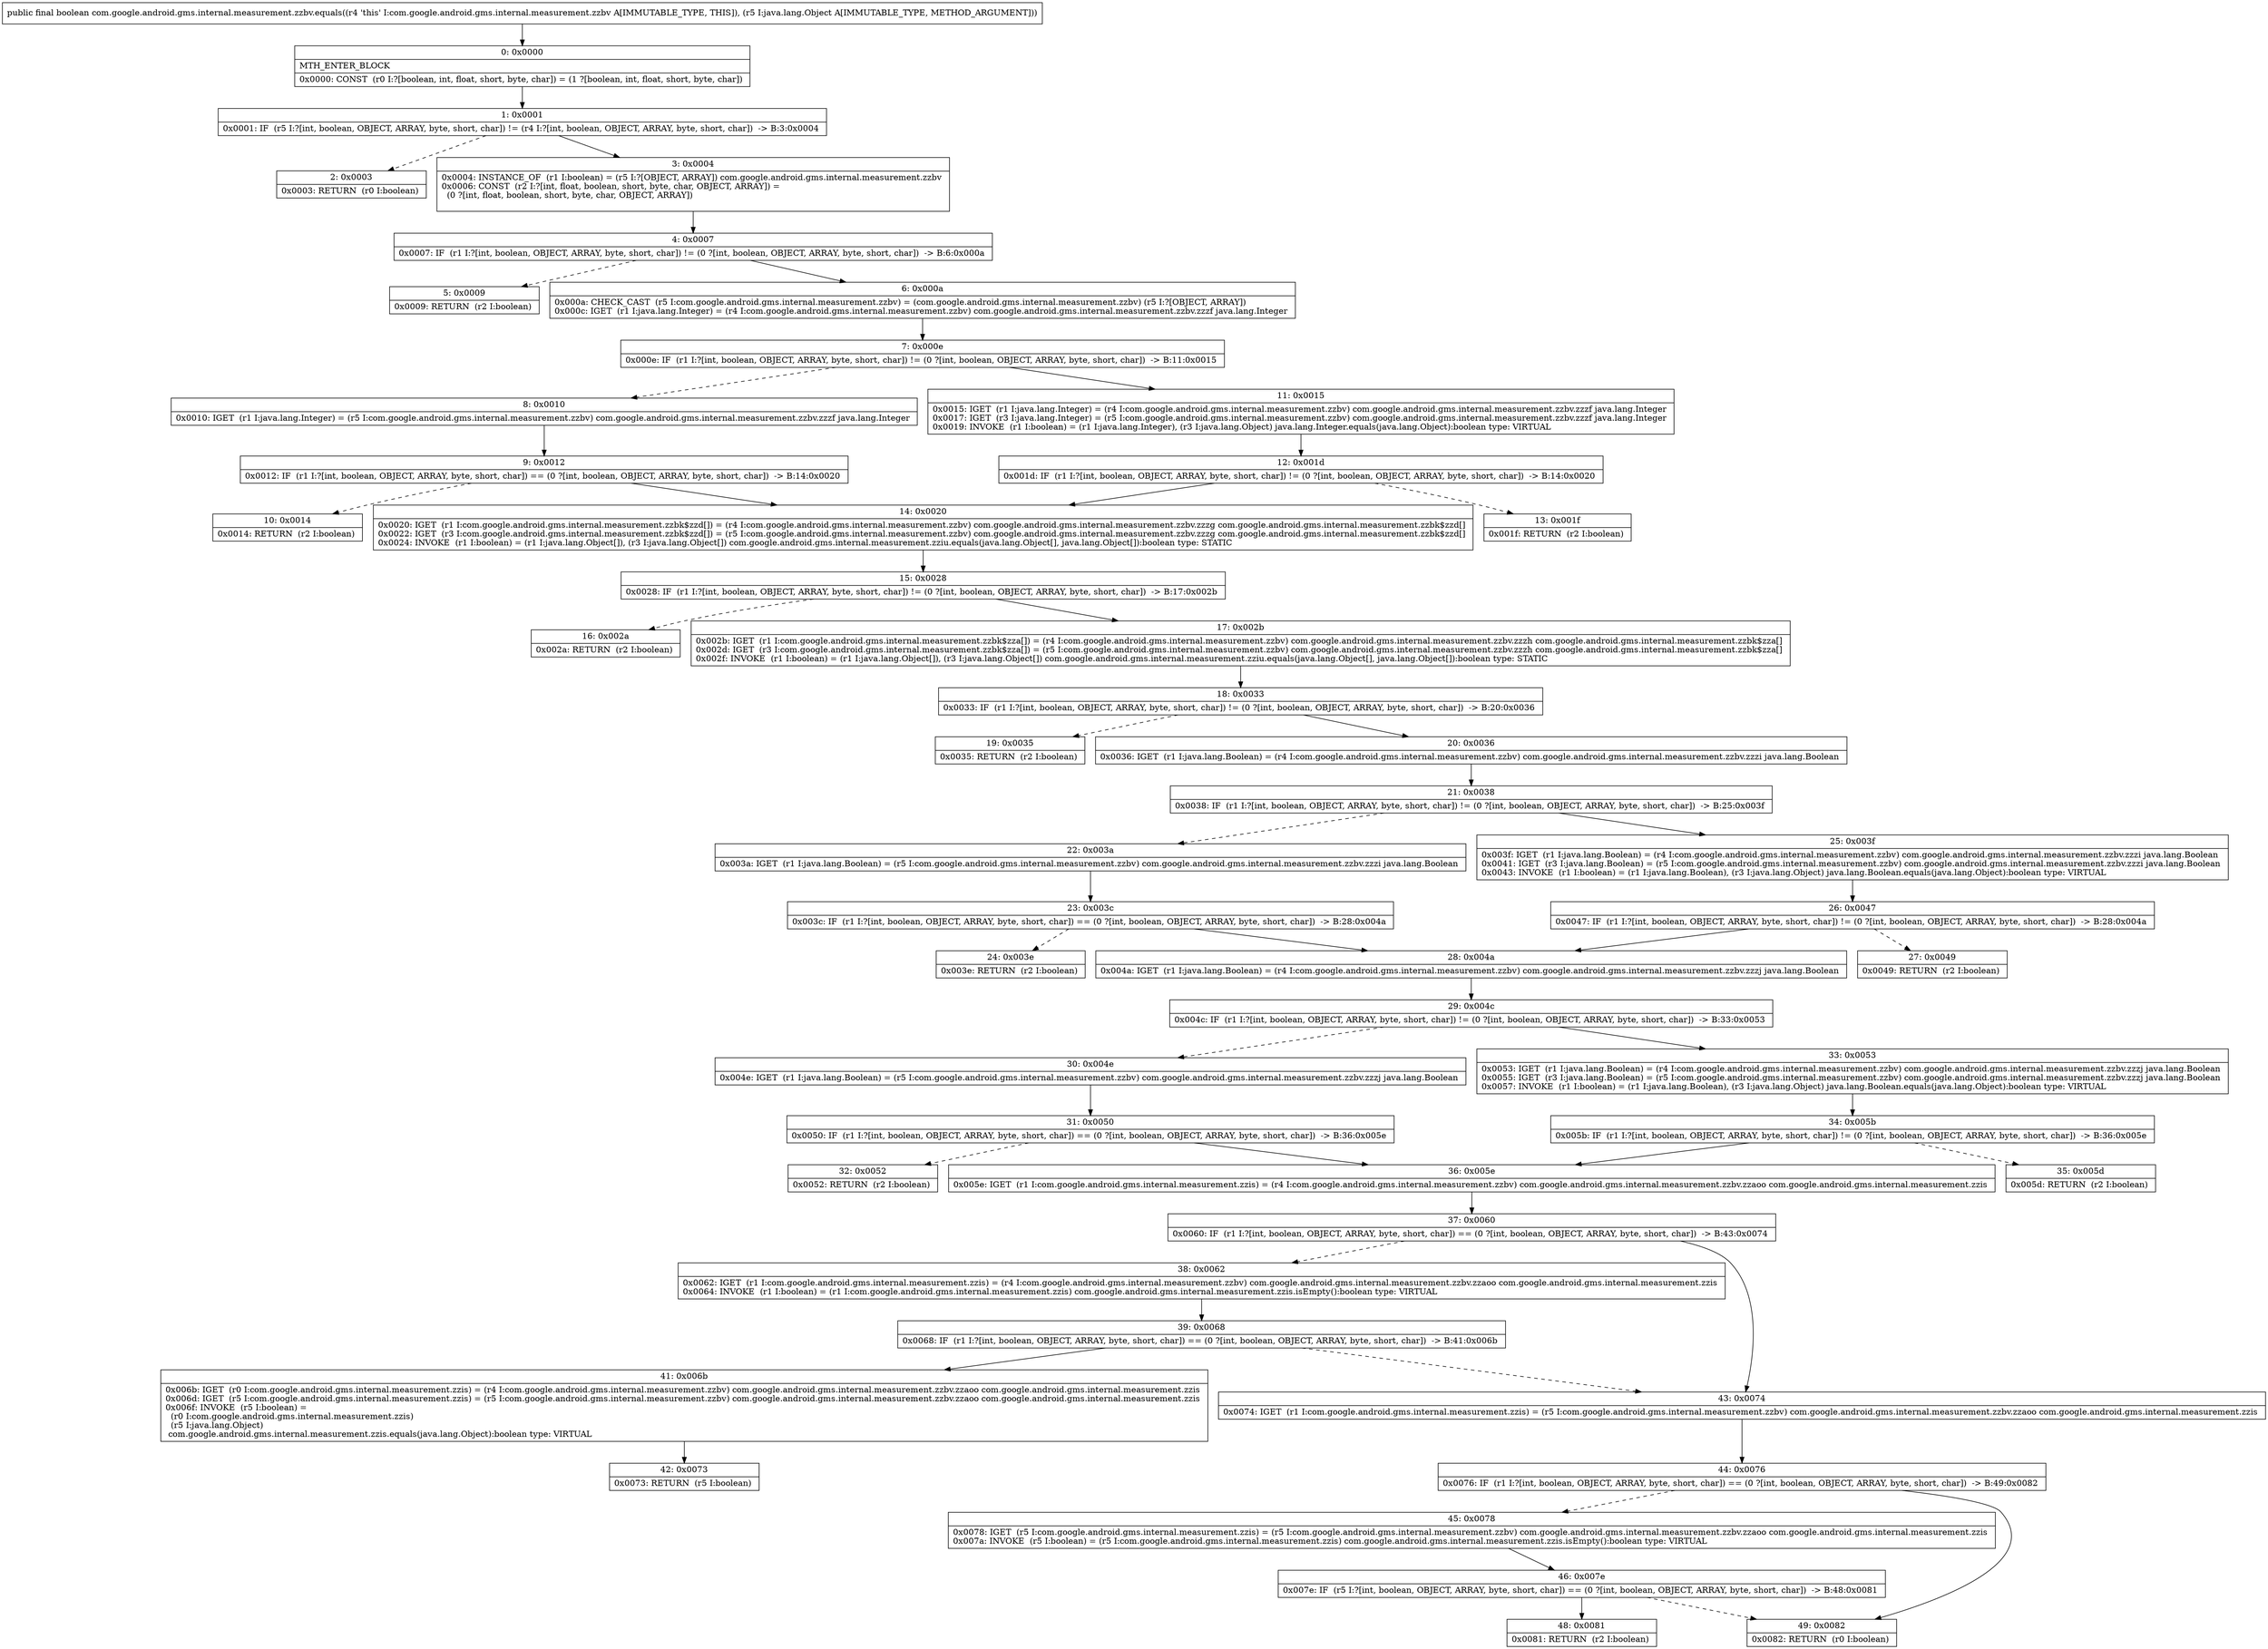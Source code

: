 digraph "CFG forcom.google.android.gms.internal.measurement.zzbv.equals(Ljava\/lang\/Object;)Z" {
Node_0 [shape=record,label="{0\:\ 0x0000|MTH_ENTER_BLOCK\l|0x0000: CONST  (r0 I:?[boolean, int, float, short, byte, char]) = (1 ?[boolean, int, float, short, byte, char]) \l}"];
Node_1 [shape=record,label="{1\:\ 0x0001|0x0001: IF  (r5 I:?[int, boolean, OBJECT, ARRAY, byte, short, char]) != (r4 I:?[int, boolean, OBJECT, ARRAY, byte, short, char])  \-\> B:3:0x0004 \l}"];
Node_2 [shape=record,label="{2\:\ 0x0003|0x0003: RETURN  (r0 I:boolean) \l}"];
Node_3 [shape=record,label="{3\:\ 0x0004|0x0004: INSTANCE_OF  (r1 I:boolean) = (r5 I:?[OBJECT, ARRAY]) com.google.android.gms.internal.measurement.zzbv \l0x0006: CONST  (r2 I:?[int, float, boolean, short, byte, char, OBJECT, ARRAY]) = \l  (0 ?[int, float, boolean, short, byte, char, OBJECT, ARRAY])\l \l}"];
Node_4 [shape=record,label="{4\:\ 0x0007|0x0007: IF  (r1 I:?[int, boolean, OBJECT, ARRAY, byte, short, char]) != (0 ?[int, boolean, OBJECT, ARRAY, byte, short, char])  \-\> B:6:0x000a \l}"];
Node_5 [shape=record,label="{5\:\ 0x0009|0x0009: RETURN  (r2 I:boolean) \l}"];
Node_6 [shape=record,label="{6\:\ 0x000a|0x000a: CHECK_CAST  (r5 I:com.google.android.gms.internal.measurement.zzbv) = (com.google.android.gms.internal.measurement.zzbv) (r5 I:?[OBJECT, ARRAY]) \l0x000c: IGET  (r1 I:java.lang.Integer) = (r4 I:com.google.android.gms.internal.measurement.zzbv) com.google.android.gms.internal.measurement.zzbv.zzzf java.lang.Integer \l}"];
Node_7 [shape=record,label="{7\:\ 0x000e|0x000e: IF  (r1 I:?[int, boolean, OBJECT, ARRAY, byte, short, char]) != (0 ?[int, boolean, OBJECT, ARRAY, byte, short, char])  \-\> B:11:0x0015 \l}"];
Node_8 [shape=record,label="{8\:\ 0x0010|0x0010: IGET  (r1 I:java.lang.Integer) = (r5 I:com.google.android.gms.internal.measurement.zzbv) com.google.android.gms.internal.measurement.zzbv.zzzf java.lang.Integer \l}"];
Node_9 [shape=record,label="{9\:\ 0x0012|0x0012: IF  (r1 I:?[int, boolean, OBJECT, ARRAY, byte, short, char]) == (0 ?[int, boolean, OBJECT, ARRAY, byte, short, char])  \-\> B:14:0x0020 \l}"];
Node_10 [shape=record,label="{10\:\ 0x0014|0x0014: RETURN  (r2 I:boolean) \l}"];
Node_11 [shape=record,label="{11\:\ 0x0015|0x0015: IGET  (r1 I:java.lang.Integer) = (r4 I:com.google.android.gms.internal.measurement.zzbv) com.google.android.gms.internal.measurement.zzbv.zzzf java.lang.Integer \l0x0017: IGET  (r3 I:java.lang.Integer) = (r5 I:com.google.android.gms.internal.measurement.zzbv) com.google.android.gms.internal.measurement.zzbv.zzzf java.lang.Integer \l0x0019: INVOKE  (r1 I:boolean) = (r1 I:java.lang.Integer), (r3 I:java.lang.Object) java.lang.Integer.equals(java.lang.Object):boolean type: VIRTUAL \l}"];
Node_12 [shape=record,label="{12\:\ 0x001d|0x001d: IF  (r1 I:?[int, boolean, OBJECT, ARRAY, byte, short, char]) != (0 ?[int, boolean, OBJECT, ARRAY, byte, short, char])  \-\> B:14:0x0020 \l}"];
Node_13 [shape=record,label="{13\:\ 0x001f|0x001f: RETURN  (r2 I:boolean) \l}"];
Node_14 [shape=record,label="{14\:\ 0x0020|0x0020: IGET  (r1 I:com.google.android.gms.internal.measurement.zzbk$zzd[]) = (r4 I:com.google.android.gms.internal.measurement.zzbv) com.google.android.gms.internal.measurement.zzbv.zzzg com.google.android.gms.internal.measurement.zzbk$zzd[] \l0x0022: IGET  (r3 I:com.google.android.gms.internal.measurement.zzbk$zzd[]) = (r5 I:com.google.android.gms.internal.measurement.zzbv) com.google.android.gms.internal.measurement.zzbv.zzzg com.google.android.gms.internal.measurement.zzbk$zzd[] \l0x0024: INVOKE  (r1 I:boolean) = (r1 I:java.lang.Object[]), (r3 I:java.lang.Object[]) com.google.android.gms.internal.measurement.zziu.equals(java.lang.Object[], java.lang.Object[]):boolean type: STATIC \l}"];
Node_15 [shape=record,label="{15\:\ 0x0028|0x0028: IF  (r1 I:?[int, boolean, OBJECT, ARRAY, byte, short, char]) != (0 ?[int, boolean, OBJECT, ARRAY, byte, short, char])  \-\> B:17:0x002b \l}"];
Node_16 [shape=record,label="{16\:\ 0x002a|0x002a: RETURN  (r2 I:boolean) \l}"];
Node_17 [shape=record,label="{17\:\ 0x002b|0x002b: IGET  (r1 I:com.google.android.gms.internal.measurement.zzbk$zza[]) = (r4 I:com.google.android.gms.internal.measurement.zzbv) com.google.android.gms.internal.measurement.zzbv.zzzh com.google.android.gms.internal.measurement.zzbk$zza[] \l0x002d: IGET  (r3 I:com.google.android.gms.internal.measurement.zzbk$zza[]) = (r5 I:com.google.android.gms.internal.measurement.zzbv) com.google.android.gms.internal.measurement.zzbv.zzzh com.google.android.gms.internal.measurement.zzbk$zza[] \l0x002f: INVOKE  (r1 I:boolean) = (r1 I:java.lang.Object[]), (r3 I:java.lang.Object[]) com.google.android.gms.internal.measurement.zziu.equals(java.lang.Object[], java.lang.Object[]):boolean type: STATIC \l}"];
Node_18 [shape=record,label="{18\:\ 0x0033|0x0033: IF  (r1 I:?[int, boolean, OBJECT, ARRAY, byte, short, char]) != (0 ?[int, boolean, OBJECT, ARRAY, byte, short, char])  \-\> B:20:0x0036 \l}"];
Node_19 [shape=record,label="{19\:\ 0x0035|0x0035: RETURN  (r2 I:boolean) \l}"];
Node_20 [shape=record,label="{20\:\ 0x0036|0x0036: IGET  (r1 I:java.lang.Boolean) = (r4 I:com.google.android.gms.internal.measurement.zzbv) com.google.android.gms.internal.measurement.zzbv.zzzi java.lang.Boolean \l}"];
Node_21 [shape=record,label="{21\:\ 0x0038|0x0038: IF  (r1 I:?[int, boolean, OBJECT, ARRAY, byte, short, char]) != (0 ?[int, boolean, OBJECT, ARRAY, byte, short, char])  \-\> B:25:0x003f \l}"];
Node_22 [shape=record,label="{22\:\ 0x003a|0x003a: IGET  (r1 I:java.lang.Boolean) = (r5 I:com.google.android.gms.internal.measurement.zzbv) com.google.android.gms.internal.measurement.zzbv.zzzi java.lang.Boolean \l}"];
Node_23 [shape=record,label="{23\:\ 0x003c|0x003c: IF  (r1 I:?[int, boolean, OBJECT, ARRAY, byte, short, char]) == (0 ?[int, boolean, OBJECT, ARRAY, byte, short, char])  \-\> B:28:0x004a \l}"];
Node_24 [shape=record,label="{24\:\ 0x003e|0x003e: RETURN  (r2 I:boolean) \l}"];
Node_25 [shape=record,label="{25\:\ 0x003f|0x003f: IGET  (r1 I:java.lang.Boolean) = (r4 I:com.google.android.gms.internal.measurement.zzbv) com.google.android.gms.internal.measurement.zzbv.zzzi java.lang.Boolean \l0x0041: IGET  (r3 I:java.lang.Boolean) = (r5 I:com.google.android.gms.internal.measurement.zzbv) com.google.android.gms.internal.measurement.zzbv.zzzi java.lang.Boolean \l0x0043: INVOKE  (r1 I:boolean) = (r1 I:java.lang.Boolean), (r3 I:java.lang.Object) java.lang.Boolean.equals(java.lang.Object):boolean type: VIRTUAL \l}"];
Node_26 [shape=record,label="{26\:\ 0x0047|0x0047: IF  (r1 I:?[int, boolean, OBJECT, ARRAY, byte, short, char]) != (0 ?[int, boolean, OBJECT, ARRAY, byte, short, char])  \-\> B:28:0x004a \l}"];
Node_27 [shape=record,label="{27\:\ 0x0049|0x0049: RETURN  (r2 I:boolean) \l}"];
Node_28 [shape=record,label="{28\:\ 0x004a|0x004a: IGET  (r1 I:java.lang.Boolean) = (r4 I:com.google.android.gms.internal.measurement.zzbv) com.google.android.gms.internal.measurement.zzbv.zzzj java.lang.Boolean \l}"];
Node_29 [shape=record,label="{29\:\ 0x004c|0x004c: IF  (r1 I:?[int, boolean, OBJECT, ARRAY, byte, short, char]) != (0 ?[int, boolean, OBJECT, ARRAY, byte, short, char])  \-\> B:33:0x0053 \l}"];
Node_30 [shape=record,label="{30\:\ 0x004e|0x004e: IGET  (r1 I:java.lang.Boolean) = (r5 I:com.google.android.gms.internal.measurement.zzbv) com.google.android.gms.internal.measurement.zzbv.zzzj java.lang.Boolean \l}"];
Node_31 [shape=record,label="{31\:\ 0x0050|0x0050: IF  (r1 I:?[int, boolean, OBJECT, ARRAY, byte, short, char]) == (0 ?[int, boolean, OBJECT, ARRAY, byte, short, char])  \-\> B:36:0x005e \l}"];
Node_32 [shape=record,label="{32\:\ 0x0052|0x0052: RETURN  (r2 I:boolean) \l}"];
Node_33 [shape=record,label="{33\:\ 0x0053|0x0053: IGET  (r1 I:java.lang.Boolean) = (r4 I:com.google.android.gms.internal.measurement.zzbv) com.google.android.gms.internal.measurement.zzbv.zzzj java.lang.Boolean \l0x0055: IGET  (r3 I:java.lang.Boolean) = (r5 I:com.google.android.gms.internal.measurement.zzbv) com.google.android.gms.internal.measurement.zzbv.zzzj java.lang.Boolean \l0x0057: INVOKE  (r1 I:boolean) = (r1 I:java.lang.Boolean), (r3 I:java.lang.Object) java.lang.Boolean.equals(java.lang.Object):boolean type: VIRTUAL \l}"];
Node_34 [shape=record,label="{34\:\ 0x005b|0x005b: IF  (r1 I:?[int, boolean, OBJECT, ARRAY, byte, short, char]) != (0 ?[int, boolean, OBJECT, ARRAY, byte, short, char])  \-\> B:36:0x005e \l}"];
Node_35 [shape=record,label="{35\:\ 0x005d|0x005d: RETURN  (r2 I:boolean) \l}"];
Node_36 [shape=record,label="{36\:\ 0x005e|0x005e: IGET  (r1 I:com.google.android.gms.internal.measurement.zzis) = (r4 I:com.google.android.gms.internal.measurement.zzbv) com.google.android.gms.internal.measurement.zzbv.zzaoo com.google.android.gms.internal.measurement.zzis \l}"];
Node_37 [shape=record,label="{37\:\ 0x0060|0x0060: IF  (r1 I:?[int, boolean, OBJECT, ARRAY, byte, short, char]) == (0 ?[int, boolean, OBJECT, ARRAY, byte, short, char])  \-\> B:43:0x0074 \l}"];
Node_38 [shape=record,label="{38\:\ 0x0062|0x0062: IGET  (r1 I:com.google.android.gms.internal.measurement.zzis) = (r4 I:com.google.android.gms.internal.measurement.zzbv) com.google.android.gms.internal.measurement.zzbv.zzaoo com.google.android.gms.internal.measurement.zzis \l0x0064: INVOKE  (r1 I:boolean) = (r1 I:com.google.android.gms.internal.measurement.zzis) com.google.android.gms.internal.measurement.zzis.isEmpty():boolean type: VIRTUAL \l}"];
Node_39 [shape=record,label="{39\:\ 0x0068|0x0068: IF  (r1 I:?[int, boolean, OBJECT, ARRAY, byte, short, char]) == (0 ?[int, boolean, OBJECT, ARRAY, byte, short, char])  \-\> B:41:0x006b \l}"];
Node_41 [shape=record,label="{41\:\ 0x006b|0x006b: IGET  (r0 I:com.google.android.gms.internal.measurement.zzis) = (r4 I:com.google.android.gms.internal.measurement.zzbv) com.google.android.gms.internal.measurement.zzbv.zzaoo com.google.android.gms.internal.measurement.zzis \l0x006d: IGET  (r5 I:com.google.android.gms.internal.measurement.zzis) = (r5 I:com.google.android.gms.internal.measurement.zzbv) com.google.android.gms.internal.measurement.zzbv.zzaoo com.google.android.gms.internal.measurement.zzis \l0x006f: INVOKE  (r5 I:boolean) = \l  (r0 I:com.google.android.gms.internal.measurement.zzis)\l  (r5 I:java.lang.Object)\l com.google.android.gms.internal.measurement.zzis.equals(java.lang.Object):boolean type: VIRTUAL \l}"];
Node_42 [shape=record,label="{42\:\ 0x0073|0x0073: RETURN  (r5 I:boolean) \l}"];
Node_43 [shape=record,label="{43\:\ 0x0074|0x0074: IGET  (r1 I:com.google.android.gms.internal.measurement.zzis) = (r5 I:com.google.android.gms.internal.measurement.zzbv) com.google.android.gms.internal.measurement.zzbv.zzaoo com.google.android.gms.internal.measurement.zzis \l}"];
Node_44 [shape=record,label="{44\:\ 0x0076|0x0076: IF  (r1 I:?[int, boolean, OBJECT, ARRAY, byte, short, char]) == (0 ?[int, boolean, OBJECT, ARRAY, byte, short, char])  \-\> B:49:0x0082 \l}"];
Node_45 [shape=record,label="{45\:\ 0x0078|0x0078: IGET  (r5 I:com.google.android.gms.internal.measurement.zzis) = (r5 I:com.google.android.gms.internal.measurement.zzbv) com.google.android.gms.internal.measurement.zzbv.zzaoo com.google.android.gms.internal.measurement.zzis \l0x007a: INVOKE  (r5 I:boolean) = (r5 I:com.google.android.gms.internal.measurement.zzis) com.google.android.gms.internal.measurement.zzis.isEmpty():boolean type: VIRTUAL \l}"];
Node_46 [shape=record,label="{46\:\ 0x007e|0x007e: IF  (r5 I:?[int, boolean, OBJECT, ARRAY, byte, short, char]) == (0 ?[int, boolean, OBJECT, ARRAY, byte, short, char])  \-\> B:48:0x0081 \l}"];
Node_48 [shape=record,label="{48\:\ 0x0081|0x0081: RETURN  (r2 I:boolean) \l}"];
Node_49 [shape=record,label="{49\:\ 0x0082|0x0082: RETURN  (r0 I:boolean) \l}"];
MethodNode[shape=record,label="{public final boolean com.google.android.gms.internal.measurement.zzbv.equals((r4 'this' I:com.google.android.gms.internal.measurement.zzbv A[IMMUTABLE_TYPE, THIS]), (r5 I:java.lang.Object A[IMMUTABLE_TYPE, METHOD_ARGUMENT])) }"];
MethodNode -> Node_0;
Node_0 -> Node_1;
Node_1 -> Node_2[style=dashed];
Node_1 -> Node_3;
Node_3 -> Node_4;
Node_4 -> Node_5[style=dashed];
Node_4 -> Node_6;
Node_6 -> Node_7;
Node_7 -> Node_8[style=dashed];
Node_7 -> Node_11;
Node_8 -> Node_9;
Node_9 -> Node_10[style=dashed];
Node_9 -> Node_14;
Node_11 -> Node_12;
Node_12 -> Node_13[style=dashed];
Node_12 -> Node_14;
Node_14 -> Node_15;
Node_15 -> Node_16[style=dashed];
Node_15 -> Node_17;
Node_17 -> Node_18;
Node_18 -> Node_19[style=dashed];
Node_18 -> Node_20;
Node_20 -> Node_21;
Node_21 -> Node_22[style=dashed];
Node_21 -> Node_25;
Node_22 -> Node_23;
Node_23 -> Node_24[style=dashed];
Node_23 -> Node_28;
Node_25 -> Node_26;
Node_26 -> Node_27[style=dashed];
Node_26 -> Node_28;
Node_28 -> Node_29;
Node_29 -> Node_30[style=dashed];
Node_29 -> Node_33;
Node_30 -> Node_31;
Node_31 -> Node_32[style=dashed];
Node_31 -> Node_36;
Node_33 -> Node_34;
Node_34 -> Node_35[style=dashed];
Node_34 -> Node_36;
Node_36 -> Node_37;
Node_37 -> Node_38[style=dashed];
Node_37 -> Node_43;
Node_38 -> Node_39;
Node_39 -> Node_41;
Node_39 -> Node_43[style=dashed];
Node_41 -> Node_42;
Node_43 -> Node_44;
Node_44 -> Node_45[style=dashed];
Node_44 -> Node_49;
Node_45 -> Node_46;
Node_46 -> Node_48;
Node_46 -> Node_49[style=dashed];
}

